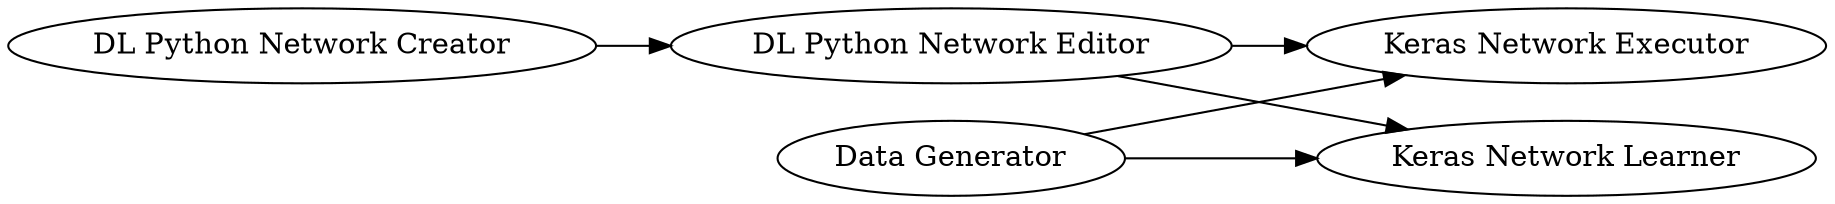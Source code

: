 digraph {
	1 [label="DL Python Network Creator"]
	2 [label="DL Python Network Editor"]
	3 [label="Data Generator"]
	4 [label="Keras Network Executor"]
	5 [label="Keras Network Learner"]
	1 -> 2
	2 -> 4
	2 -> 5
	3 -> 4
	3 -> 5
	rankdir=LR
}
